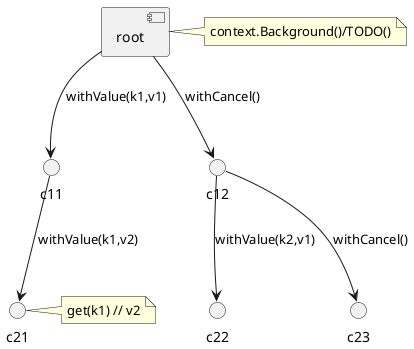 @startuml context-tree

component [root] 
note right of [root]
context.Background()/TODO()
end note
root-down->c11: withValue(k1,v1)
root-down->c12: withCancel()
c11-down->c21: withValue(k1,v2)
c12-down->c22: withValue(k2,v1)
c12-down->c23: withCancel()

note right of [c21]
get(k1) // v2
end note
@enduml
